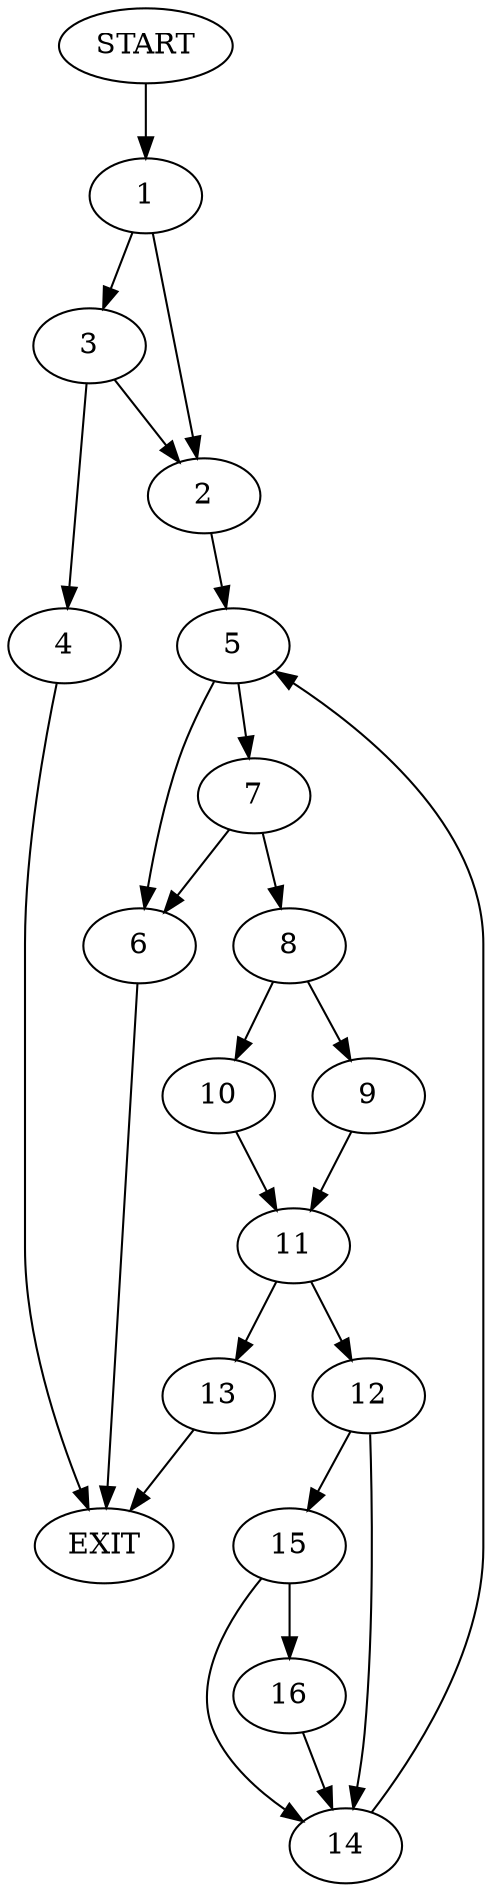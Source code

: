 digraph {
0 [label="START"]
17 [label="EXIT"]
0 -> 1
1 -> 2
1 -> 3
3 -> 4
3 -> 2
2 -> 5
4 -> 17
5 -> 6
5 -> 7
6 -> 17
7 -> 6
7 -> 8
8 -> 9
8 -> 10
9 -> 11
10 -> 11
11 -> 12
11 -> 13
12 -> 14
12 -> 15
13 -> 17
14 -> 5
15 -> 14
15 -> 16
16 -> 14
}

